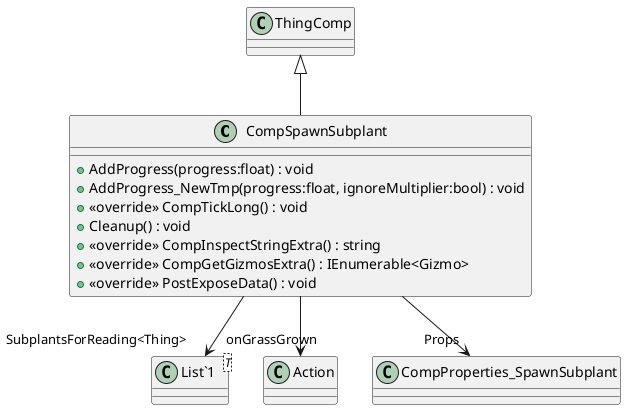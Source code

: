 @startuml
class CompSpawnSubplant {
    + AddProgress(progress:float) : void
    + AddProgress_NewTmp(progress:float, ignoreMultiplier:bool) : void
    + <<override>> CompTickLong() : void
    + Cleanup() : void
    + <<override>> CompInspectStringExtra() : string
    + <<override>> CompGetGizmosExtra() : IEnumerable<Gizmo>
    + <<override>> PostExposeData() : void
}
class "List`1"<T> {
}
ThingComp <|-- CompSpawnSubplant
CompSpawnSubplant --> "onGrassGrown" Action
CompSpawnSubplant --> "Props" CompProperties_SpawnSubplant
CompSpawnSubplant --> "SubplantsForReading<Thing>" "List`1"
@enduml
